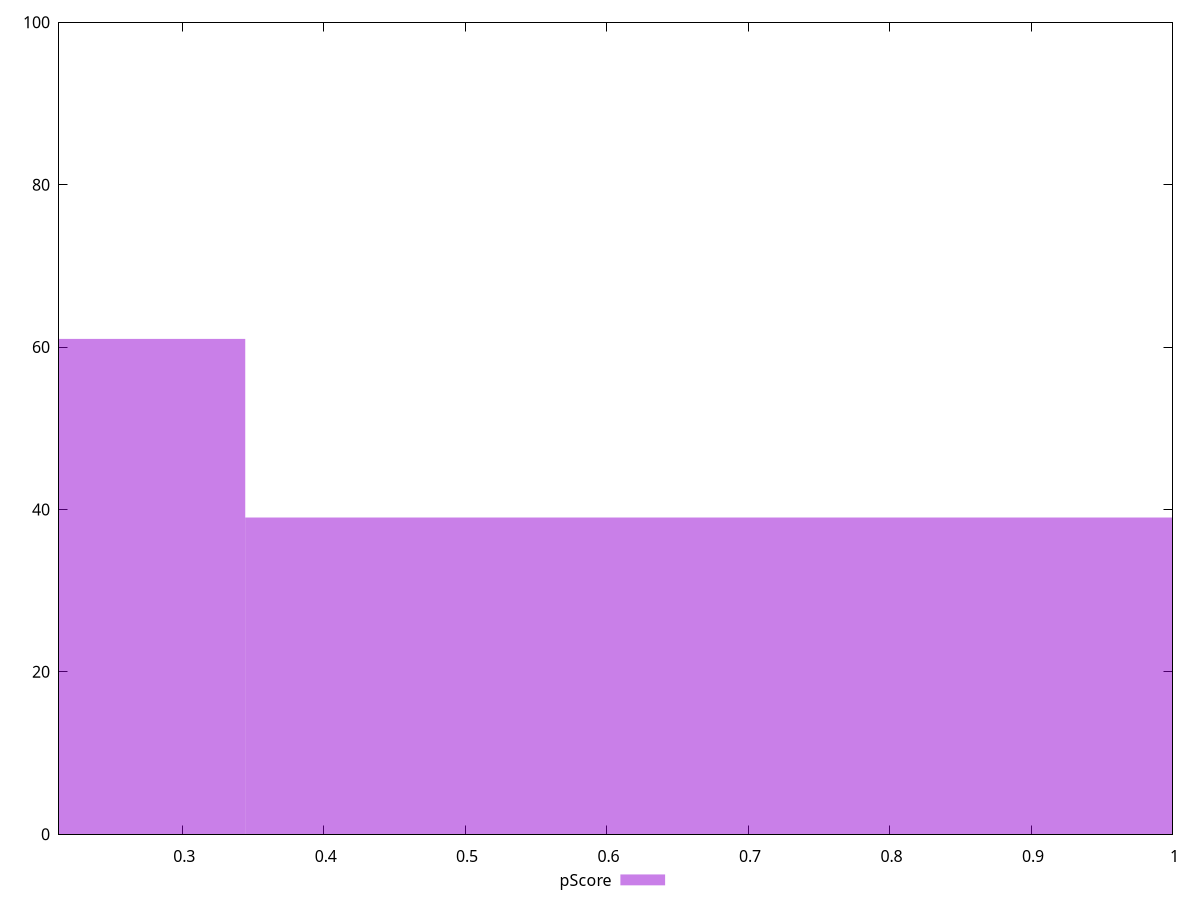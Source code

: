 reset

$pScore <<EOF
0 61
0.6891714222579276 39
EOF

set key outside below
set boxwidth 0.6891714222579276
set xrange [0.21294117647058824:1]
set yrange [0:100]
set trange [0:100]
set style fill transparent solid 0.5 noborder
set terminal svg size 640, 490 enhanced background rgb 'white'
set output "reports/report_00027_2021-02-24T12-40-31.850Z/unused-javascript/samples/agenda/pScore/histogram.svg"

plot $pScore title "pScore" with boxes

reset
